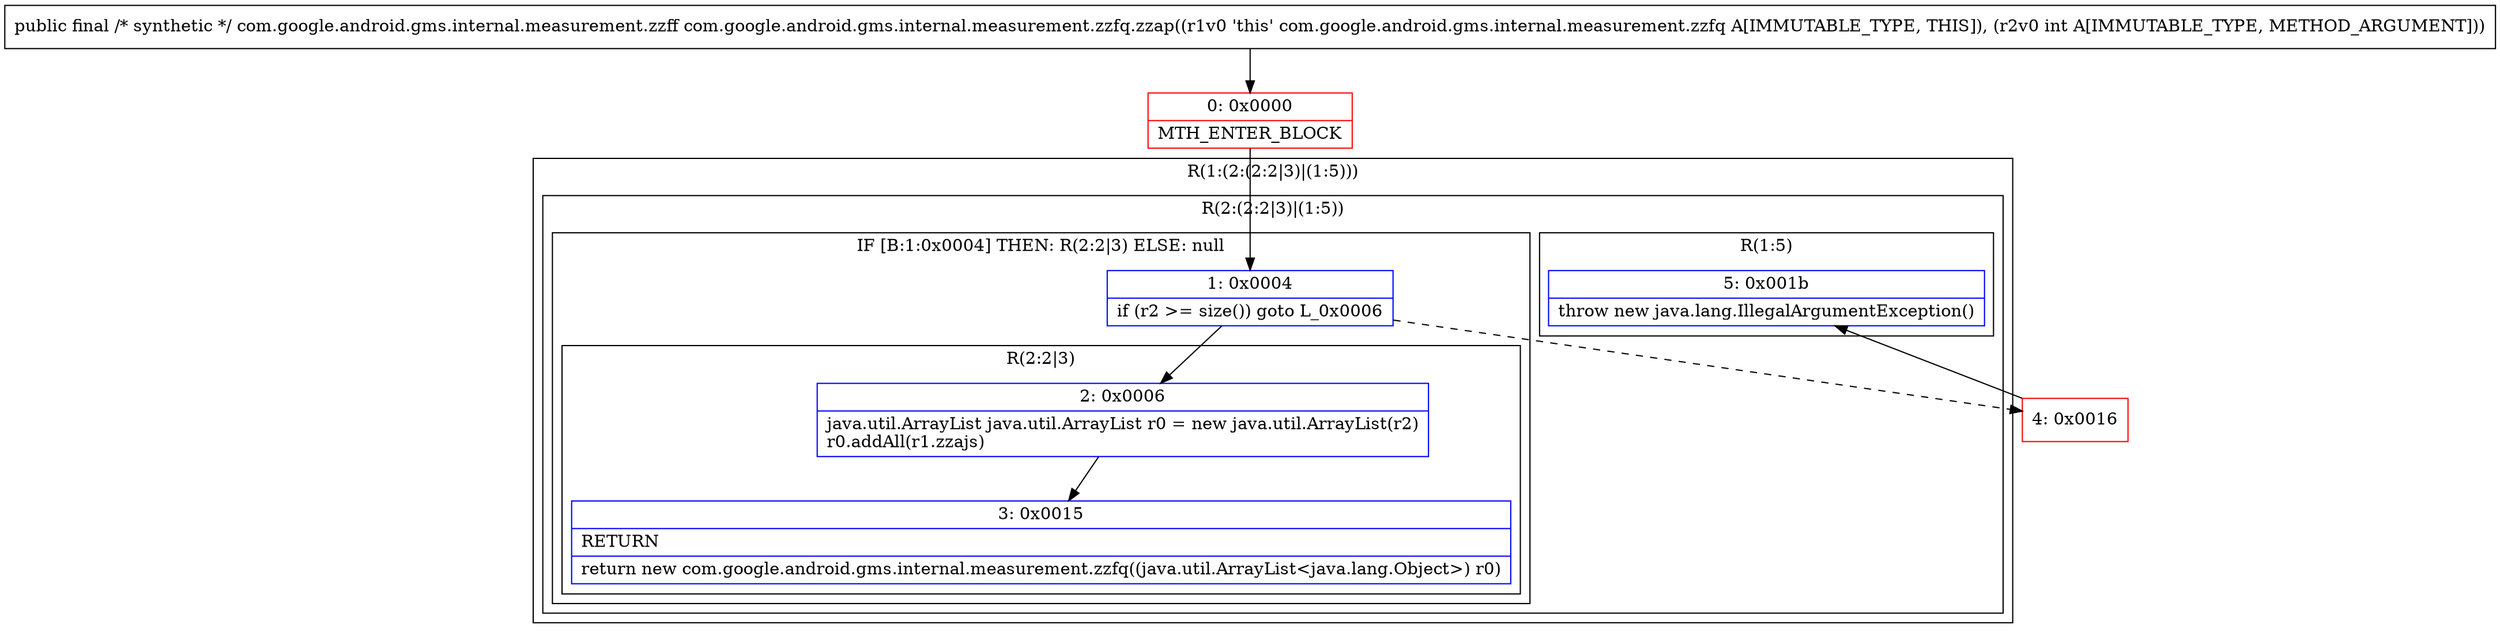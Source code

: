 digraph "CFG forcom.google.android.gms.internal.measurement.zzfq.zzap(I)Lcom\/google\/android\/gms\/internal\/measurement\/zzff;" {
subgraph cluster_Region_1454148955 {
label = "R(1:(2:(2:2|3)|(1:5)))";
node [shape=record,color=blue];
subgraph cluster_Region_1459444009 {
label = "R(2:(2:2|3)|(1:5))";
node [shape=record,color=blue];
subgraph cluster_IfRegion_1719121842 {
label = "IF [B:1:0x0004] THEN: R(2:2|3) ELSE: null";
node [shape=record,color=blue];
Node_1 [shape=record,label="{1\:\ 0x0004|if (r2 \>= size()) goto L_0x0006\l}"];
subgraph cluster_Region_2003173095 {
label = "R(2:2|3)";
node [shape=record,color=blue];
Node_2 [shape=record,label="{2\:\ 0x0006|java.util.ArrayList java.util.ArrayList r0 = new java.util.ArrayList(r2)\lr0.addAll(r1.zzajs)\l}"];
Node_3 [shape=record,label="{3\:\ 0x0015|RETURN\l|return new com.google.android.gms.internal.measurement.zzfq((java.util.ArrayList\<java.lang.Object\>) r0)\l}"];
}
}
subgraph cluster_Region_975803067 {
label = "R(1:5)";
node [shape=record,color=blue];
Node_5 [shape=record,label="{5\:\ 0x001b|throw new java.lang.IllegalArgumentException()\l}"];
}
}
}
Node_0 [shape=record,color=red,label="{0\:\ 0x0000|MTH_ENTER_BLOCK\l}"];
Node_4 [shape=record,color=red,label="{4\:\ 0x0016}"];
MethodNode[shape=record,label="{public final \/* synthetic *\/ com.google.android.gms.internal.measurement.zzff com.google.android.gms.internal.measurement.zzfq.zzap((r1v0 'this' com.google.android.gms.internal.measurement.zzfq A[IMMUTABLE_TYPE, THIS]), (r2v0 int A[IMMUTABLE_TYPE, METHOD_ARGUMENT])) }"];
MethodNode -> Node_0;
Node_1 -> Node_2;
Node_1 -> Node_4[style=dashed];
Node_2 -> Node_3;
Node_0 -> Node_1;
Node_4 -> Node_5;
}

